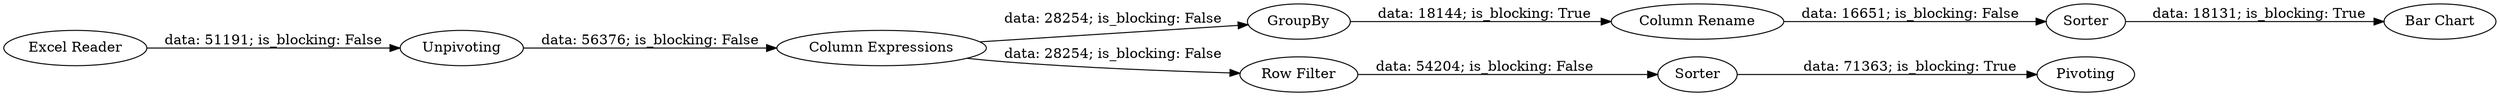 digraph {
	"8901657376202470419_7" [label=Sorter]
	"8901657376202470419_1" [label="Excel Reader"]
	"8901657376202470419_11" [label="Column Rename"]
	"8901657376202470419_6" [label=Pivoting]
	"8901657376202470419_10" [label="Bar Chart"]
	"8901657376202470419_8" [label=GroupBy]
	"8901657376202470419_5" [label="Row Filter"]
	"8901657376202470419_9" [label=Sorter]
	"8901657376202470419_3" [label="Column Expressions"]
	"8901657376202470419_2" [label=Unpivoting]
	"8901657376202470419_8" -> "8901657376202470419_11" [label="data: 18144; is_blocking: True"]
	"8901657376202470419_3" -> "8901657376202470419_5" [label="data: 28254; is_blocking: False"]
	"8901657376202470419_7" -> "8901657376202470419_6" [label="data: 71363; is_blocking: True"]
	"8901657376202470419_11" -> "8901657376202470419_9" [label="data: 16651; is_blocking: False"]
	"8901657376202470419_3" -> "8901657376202470419_8" [label="data: 28254; is_blocking: False"]
	"8901657376202470419_5" -> "8901657376202470419_7" [label="data: 54204; is_blocking: False"]
	"8901657376202470419_1" -> "8901657376202470419_2" [label="data: 51191; is_blocking: False"]
	"8901657376202470419_2" -> "8901657376202470419_3" [label="data: 56376; is_blocking: False"]
	"8901657376202470419_9" -> "8901657376202470419_10" [label="data: 18131; is_blocking: True"]
	rankdir=LR
}
